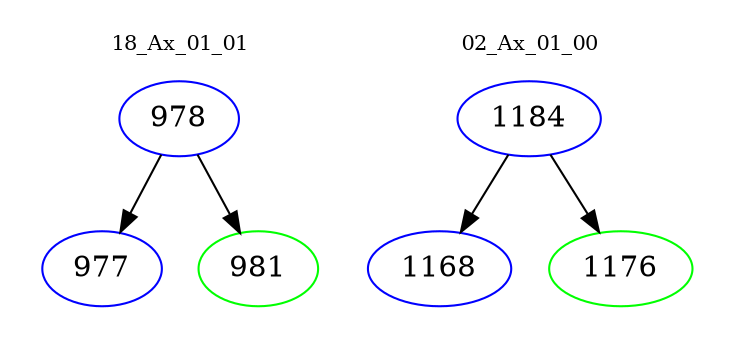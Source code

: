 digraph{
subgraph cluster_0 {
color = white
label = "18_Ax_01_01";
fontsize=10;
T0_978 [label="978", color="blue"]
T0_978 -> T0_977 [color="black"]
T0_977 [label="977", color="blue"]
T0_978 -> T0_981 [color="black"]
T0_981 [label="981", color="green"]
}
subgraph cluster_1 {
color = white
label = "02_Ax_01_00";
fontsize=10;
T1_1184 [label="1184", color="blue"]
T1_1184 -> T1_1168 [color="black"]
T1_1168 [label="1168", color="blue"]
T1_1184 -> T1_1176 [color="black"]
T1_1176 [label="1176", color="green"]
}
}
